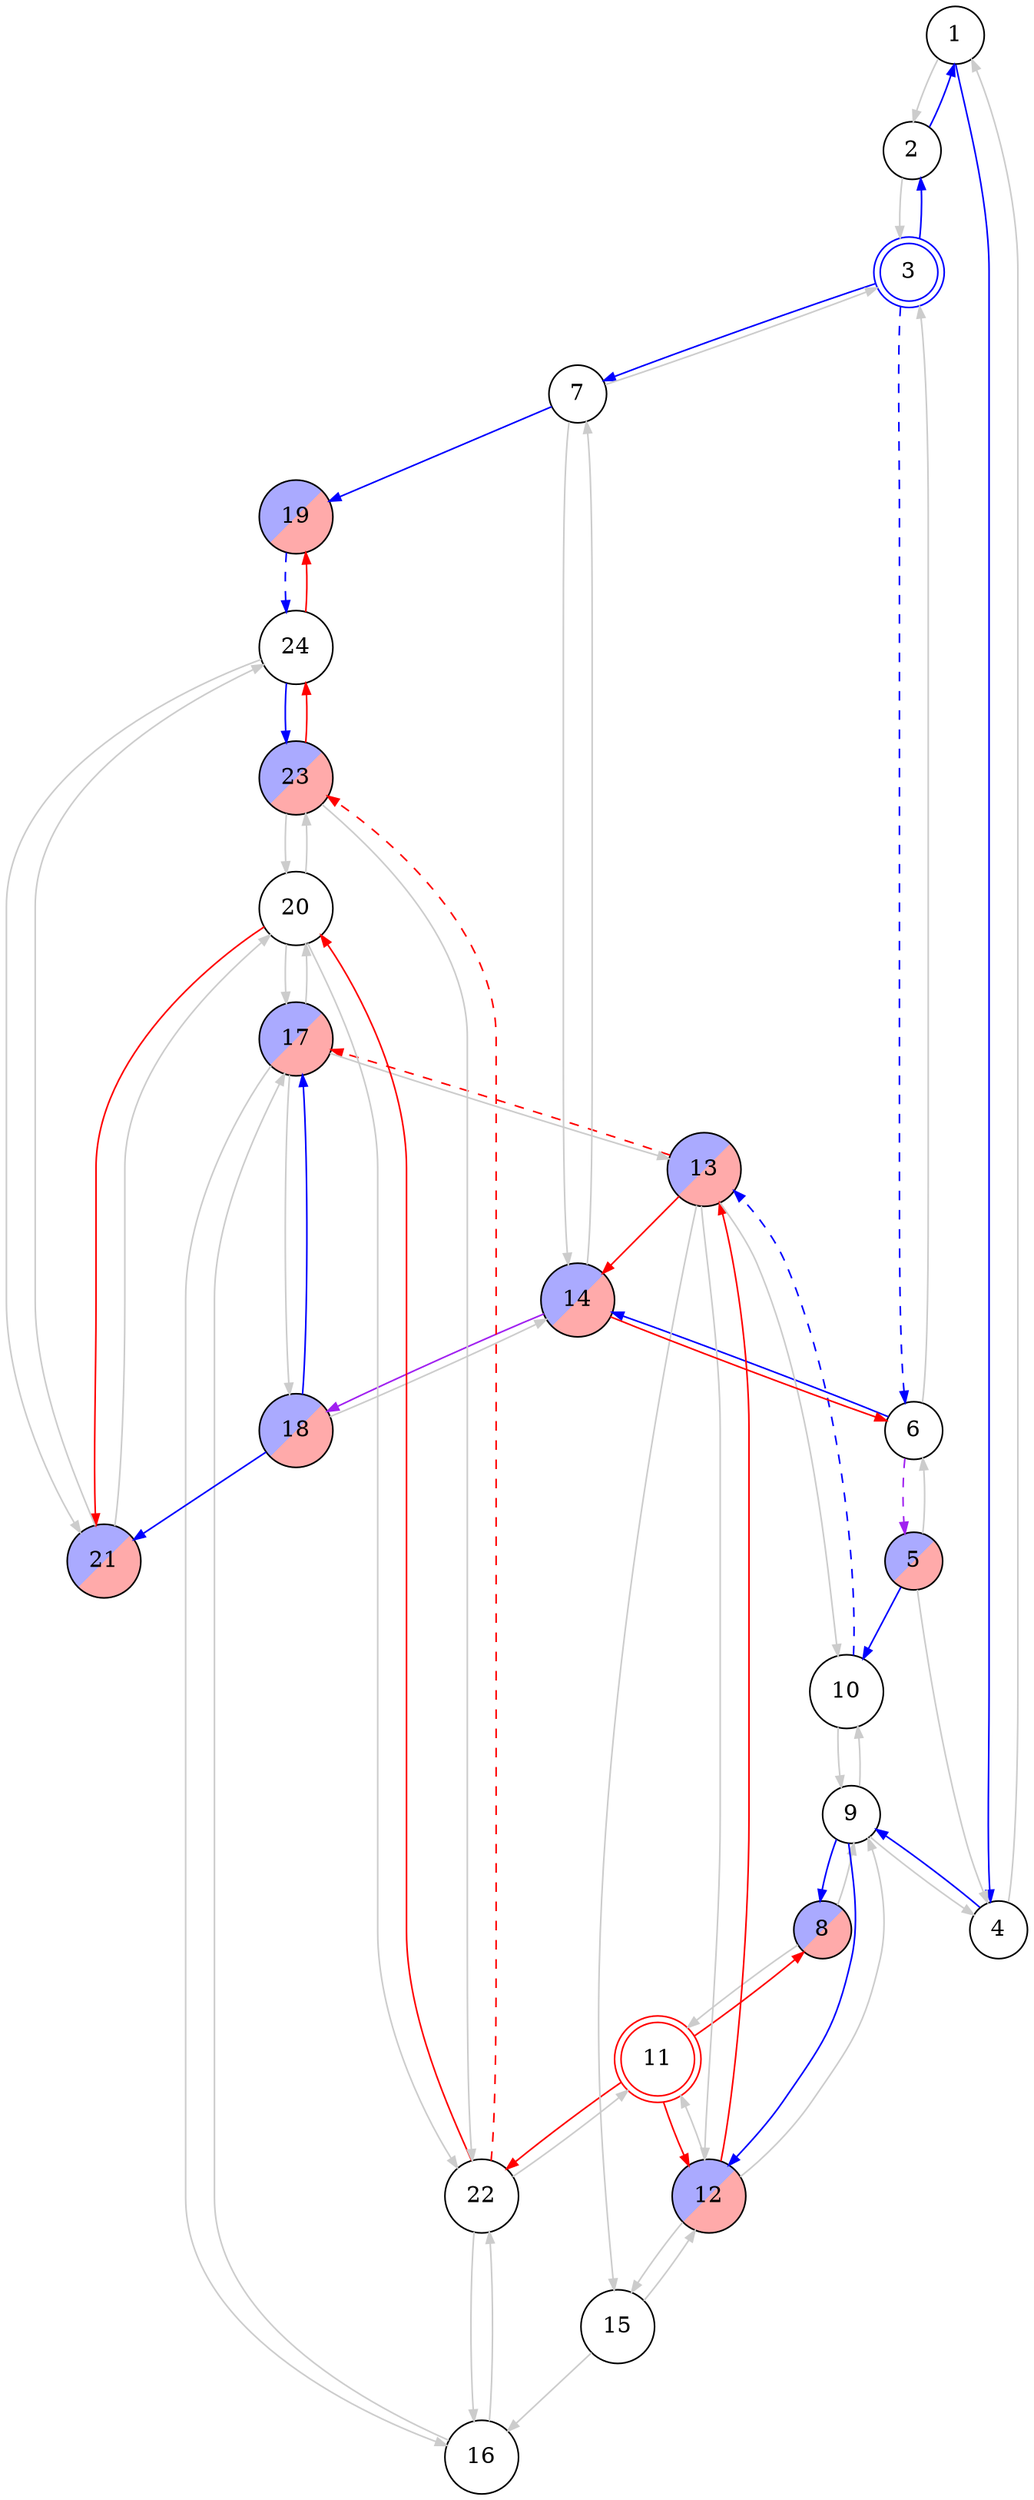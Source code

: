 digraph finite_state_machine {
    node [shape=circle]
    1	  [pos="2,1!"]
    2	  [pos="3,1!"]
    3	  [pos="4,1!", shape=doublecircle, color=blue]
    4	  [pos="2,2!"]
    5	  [pos="3,2!", style="filled", gradientangle=135, fillcolor="#ffaaaa;0.5:#aaaaff"]
    6	  [pos="4,2!"]
    7	  [pos="5,2!"]
    8	  [pos="1,3!", style="filled", gradientangle=135, fillcolor="#ffaaaa;0.5:#aaaaff"]
    9	  [pos="2,3!"]
    10	[pos="3,3!"]
    11	[pos="1,4!", shape=doublecircle, color=red]
    12	[pos="2,4!", style="filled", gradientangle=135, fillcolor="#ffaaaa;0.5:#aaaaff"]
    13	[pos="3,4!", style="filled", gradientangle=135, fillcolor="#ffaaaa;0.5:#aaaaff"]
    14	[pos="4,4!", style="filled", gradientangle=135, fillcolor="#ffaaaa;0.5:#aaaaff"]
    15	[pos="2.5,5!"]
    16	[pos="2,6!"]
    17	[pos="3,6!", style="filled", gradientangle=135, fillcolor="#ffaaaa;0.5:#aaaaff"]
    18	[pos="4,6!", style="filled", gradientangle=135, fillcolor="#ffaaaa;0.5:#aaaaff"]
    19	[pos="5,6!", style="filled", gradientangle=135, fillcolor="#ffaaaa;0.5:#aaaaff"]
    20	[pos="3,7!"]
    21	[pos="4,7!", style="filled", gradientangle=135, fillcolor="#ffaaaa;0.5:#aaaaff"]
    22	[pos="1,8!"]
    23	[pos="3,8!", style="filled", gradientangle=135, fillcolor="#ffaaaa;0.5:#aaaaff"]
    24	[pos="4,8!"]

    // Arcs
    edge [arrowsize=0.7]
    1 -> 2    [style="solid", color="#cccccc"]
    1 -> 4    [style="solid", color="blue"]
    2 -> 1    [style="solid", color="blue"]
    2 -> 3    [style="solid", color="#cccccc"]
    3 -> 2    [style="solid", color="blue"]
    3 -> 6    [style="dashed", color="blue"]
    3 -> 7    [style="solid", color="blue"]
    4 -> 1    [style="solid", color="#cccccc"]
    4 -> 9    [style="solid", color="blue"]
    5 -> 4    [style="solid", color="#cccccc"]
    5 -> 6    [style="solid", color="#cccccc"]
    5 -> 10   [style="solid", color="blue"]
    6 -> 3    [style="solid", color="#cccccc"]
    6 -> 5    [style="dashed", color="purple"]
    6 -> 14   [style="solid", color="blue"]
    7 -> 3    [style="solid", color="#cccccc"]
    7 -> 14   [style="solid", color="#cccccc"]
    7 -> 19   [style="solid", color="blue"]
    8 -> 9    [style="solid", color="#cccccc"]
    8 -> 11   [style="solid", color="#cccccc"]
    9 -> 4    [style="solid", color="#cccccc"]
    9 -> 8    [style="solid", color="blue"]
    9 -> 10   [style="solid", color="#cccccc"]
    9 -> 12   [style="solid", color="blue"]
    10 -> 9   [style="solid", color="#cccccc"]
    10 -> 13  [style="dashed", color="blue"]
    11 -> 8   [style="solid", color="red"]
    11 -> 12  [style="solid", color="red"]
    11 -> 22  [style="solid", color="red"]
    12 -> 9   [style="solid", color="#cccccc"]
    12 -> 11  [style="solid", color="#cccccc"]
    12 -> 13  [style="solid", color="red"]
    12 -> 15  [style="solid", color="#cccccc"]
    13 -> 10  [style="solid", color="#cccccc"]
    13 -> 12  [style="solid", color="#cccccc"]
    13 -> 14  [style="solid", color="red"]
    13 -> 15  [style="solid", color="#cccccc"]
    13 -> 17  [style="dashed", color="red"]
    14 -> 6   [style="solid", color="red"]
    14 -> 7   [style="solid", color="#cccccc"]
    14 -> 18  [style="solid", color="purple"]
    15 -> 12  [style="solid", color="#cccccc"]
    15 -> 16  [style="solid", color="#cccccc"]
    16 -> 17  [style="solid", color="#cccccc"]
    16 -> 22  [style="solid", color="#cccccc"]
    17 -> 13  [style="solid", color="#cccccc"]
    17 -> 16  [style="solid", color="#cccccc"]
    17 -> 18  [style="solid", color="#cccccc"]
    17 -> 20  [style="solid", color="#cccccc"]
    18 -> 17  [style="solid", color="blue"]
    18 -> 14  [style="solid", color="#cccccc"]
    18 -> 21  [style="solid", color="blue"]
    19 -> 24  [style="dashed", color="blue"]
    20 -> 17  [style="solid", color="#cccccc"]
    20 -> 21  [style="solid", color="red"]
    20 -> 22  [style="solid", color="#cccccc"]
    20 -> 23  [style="solid", color="#cccccc"]
    21 -> 20  [style="solid", color="#cccccc"]
    21 -> 24  [style="solid", color="#cccccc"]
    22 -> 11  [style="solid", color="#cccccc"]
    22 -> 16  [style="solid", color="#cccccc"]
    22 -> 20  [style="solid", color="red"]
    22 -> 23  [style="dashed", color="red"]
    23 -> 20  [style="solid", color="#cccccc"]
    23 -> 22  [style="solid", color="#cccccc"]
    23 -> 24  [style="solid", color="red"]
    24 -> 19  [style="solid", color="red"]
    24 -> 21  [style="solid", color="#cccccc"]
    24 -> 23  [style="solid", color="blue"]
  }